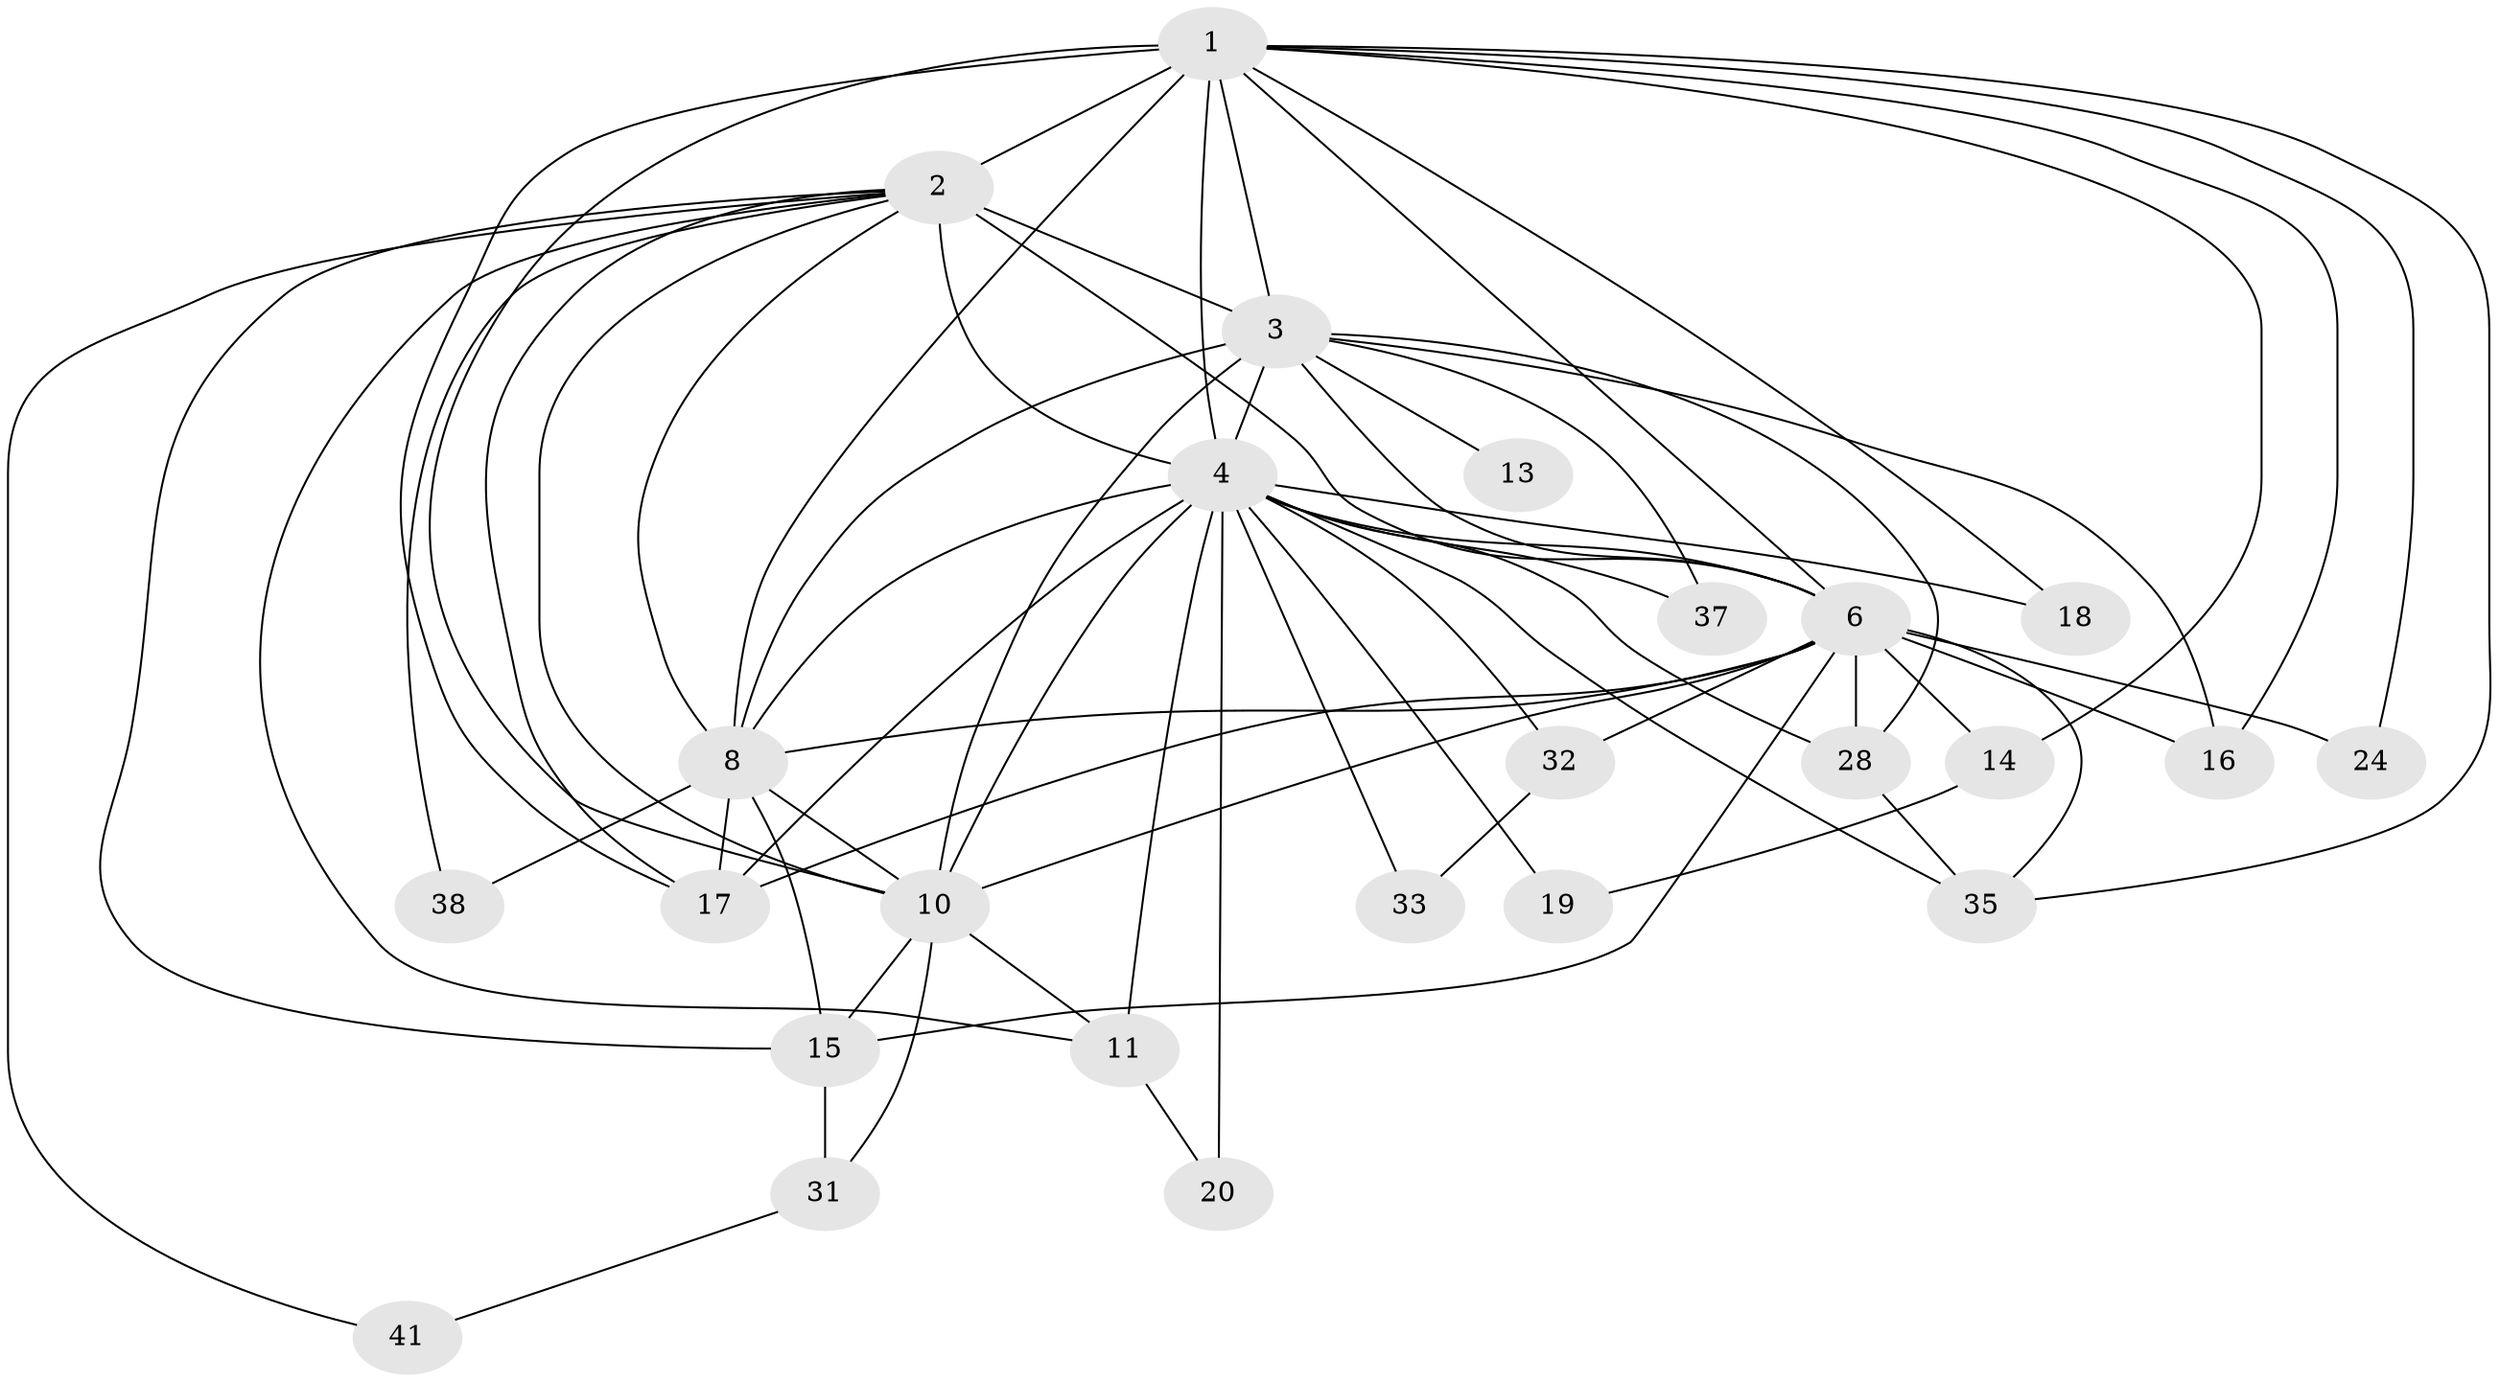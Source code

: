 // original degree distribution, {18: 0.02, 14: 0.06, 11: 0.04, 23: 0.02, 17: 0.02, 15: 0.02, 13: 0.02, 4: 0.1, 2: 0.5, 3: 0.2}
// Generated by graph-tools (version 1.1) at 2025/17/03/04/25 18:17:41]
// undirected, 25 vertices, 66 edges
graph export_dot {
graph [start="1"]
  node [color=gray90,style=filled];
  1;
  2 [super="+23"];
  3 [super="+5"];
  4 [super="+25+26+7+12+39+21+30+46"];
  6 [super="+9+45"];
  8 [super="+43+40+22+42"];
  10;
  11;
  13;
  14;
  15 [super="+27"];
  16 [super="+36"];
  17 [super="+34"];
  18;
  19;
  20;
  24;
  28;
  31;
  32;
  33;
  35 [super="+47+48"];
  37;
  38;
  41;
  1 -- 2 [weight=2];
  1 -- 3 [weight=2];
  1 -- 4 [weight=3];
  1 -- 6 [weight=2];
  1 -- 8 [weight=2];
  1 -- 10;
  1 -- 14;
  1 -- 16;
  1 -- 17;
  1 -- 18;
  1 -- 24;
  1 -- 35;
  2 -- 3 [weight=2];
  2 -- 4 [weight=2];
  2 -- 6 [weight=2];
  2 -- 8;
  2 -- 10;
  2 -- 11;
  2 -- 41;
  2 -- 38;
  2 -- 17;
  2 -- 15;
  3 -- 4 [weight=6];
  3 -- 6 [weight=5];
  3 -- 8 [weight=4];
  3 -- 10 [weight=2];
  3 -- 37;
  3 -- 13;
  3 -- 16;
  3 -- 28;
  4 -- 6 [weight=6];
  4 -- 8 [weight=2];
  4 -- 10 [weight=3];
  4 -- 18;
  4 -- 19;
  4 -- 20;
  4 -- 28;
  4 -- 32;
  4 -- 35;
  4 -- 17;
  4 -- 11;
  4 -- 33;
  4 -- 37;
  6 -- 8 [weight=2];
  6 -- 10 [weight=2];
  6 -- 16;
  6 -- 17;
  6 -- 32;
  6 -- 14;
  6 -- 15;
  6 -- 24;
  6 -- 28;
  6 -- 35;
  8 -- 10;
  8 -- 15;
  8 -- 17;
  8 -- 38;
  10 -- 11;
  10 -- 15;
  10 -- 31;
  11 -- 20;
  14 -- 19;
  15 -- 31;
  28 -- 35;
  31 -- 41;
  32 -- 33;
}
